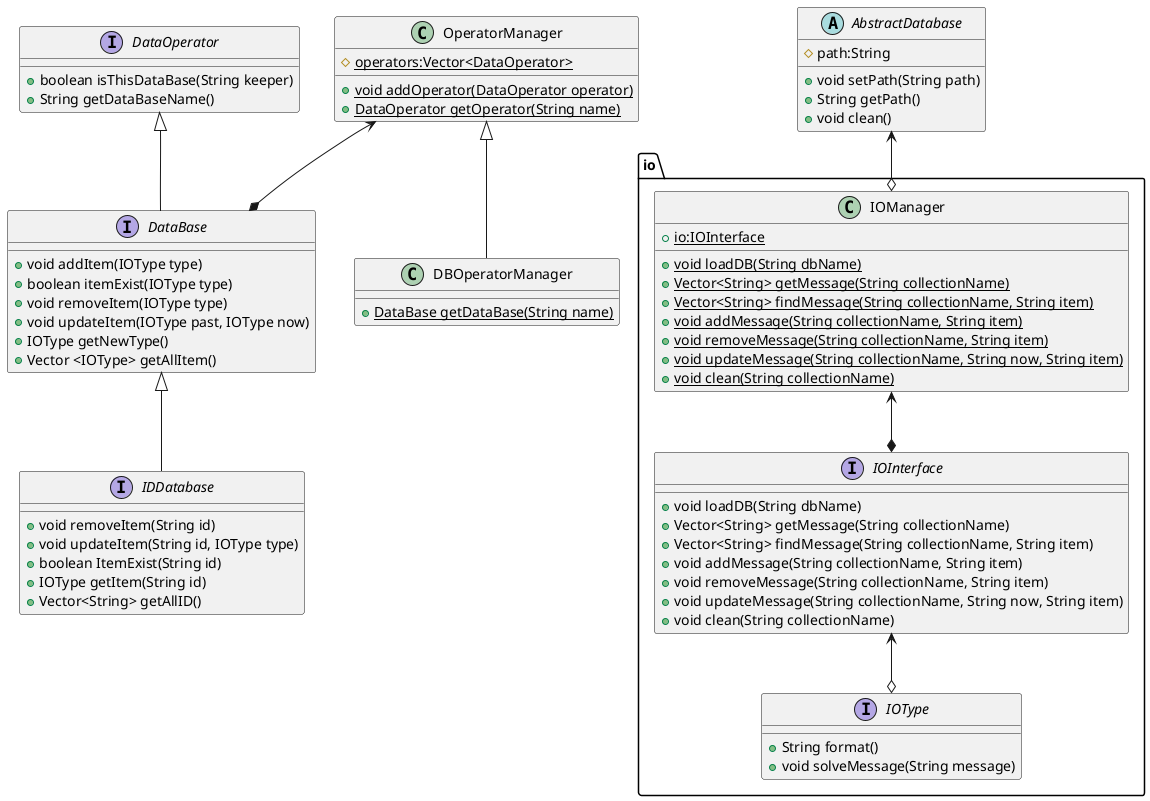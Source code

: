 @startuml

interface DataOperator {
	+ boolean isThisDataBase(String keeper)
	+ String getDataBaseName()
}

interface DataBase extends DataOperator {
	+ void addItem(IOType type)
	+ boolean itemExist(IOType type)
	+ void removeItem(IOType type)
	+ void updateItem(IOType past, IOType now)
	+ IOType getNewType()
	+ Vector <IOType> getAllItem()
}

interface IDDatabase extends DataBase {
	+ void removeItem(String id)
	+ void updateItem(String id, IOType type)
	+ boolean ItemExist(String id)
	+ IOType getItem(String id)
	+ Vector<String> getAllID()
}

abstract class AbstractDatabase {
	# path:String

	+ void setPath(String path)
	+ String getPath()
	+ void clean()
}

class DBOperatorManager extends OperatorManager {
	+ {static} DataBase getDataBase(String name)
}

class OperatorManager {
	# {static} operators:Vector<DataOperator>

	+ {static} void addOperator(DataOperator operator)
	+ {static} DataOperator getOperator(String name)
}

package io {
    interface IOInterface {
    	+ void loadDB(String dbName)
    	+ Vector<String> getMessage(String collectionName)
    	+ Vector<String> findMessage(String collectionName, String item)
    	+ void addMessage(String collectionName, String item)
    	+ void removeMessage(String collectionName, String item)
    	+ void updateMessage(String collectionName, String now, String item)
    	+ void clean(String collectionName)
    }

    interface IOType {
        + String format()
        + void solveMessage(String message)
    }

    class IOManager {
    	+ {static} io:IOInterface

    	+ {static} void loadDB(String dbName)
    	+ {static} Vector<String> getMessage(String collectionName)
    	+ {static} Vector<String> findMessage(String collectionName, String item)
    	+ {static} void addMessage(String collectionName, String item)
    	+ {static} void removeMessage(String collectionName, String item)
    	+ {static} void updateMessage(String collectionName, String now, String item)
    	+ {static} void clean(String collectionName)
    }

    IOManager <--* IOInterface
    IOInterface <--o IOType
}

OperatorManager <--* DataBase
AbstractDatabase <--o IOManager

@enduml